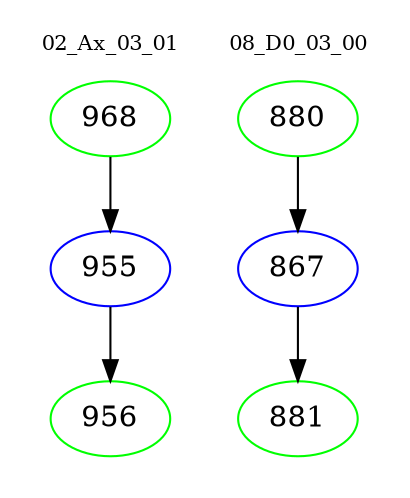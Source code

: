 digraph{
subgraph cluster_0 {
color = white
label = "02_Ax_03_01";
fontsize=10;
T0_968 [label="968", color="green"]
T0_968 -> T0_955 [color="black"]
T0_955 [label="955", color="blue"]
T0_955 -> T0_956 [color="black"]
T0_956 [label="956", color="green"]
}
subgraph cluster_1 {
color = white
label = "08_D0_03_00";
fontsize=10;
T1_880 [label="880", color="green"]
T1_880 -> T1_867 [color="black"]
T1_867 [label="867", color="blue"]
T1_867 -> T1_881 [color="black"]
T1_881 [label="881", color="green"]
}
}
